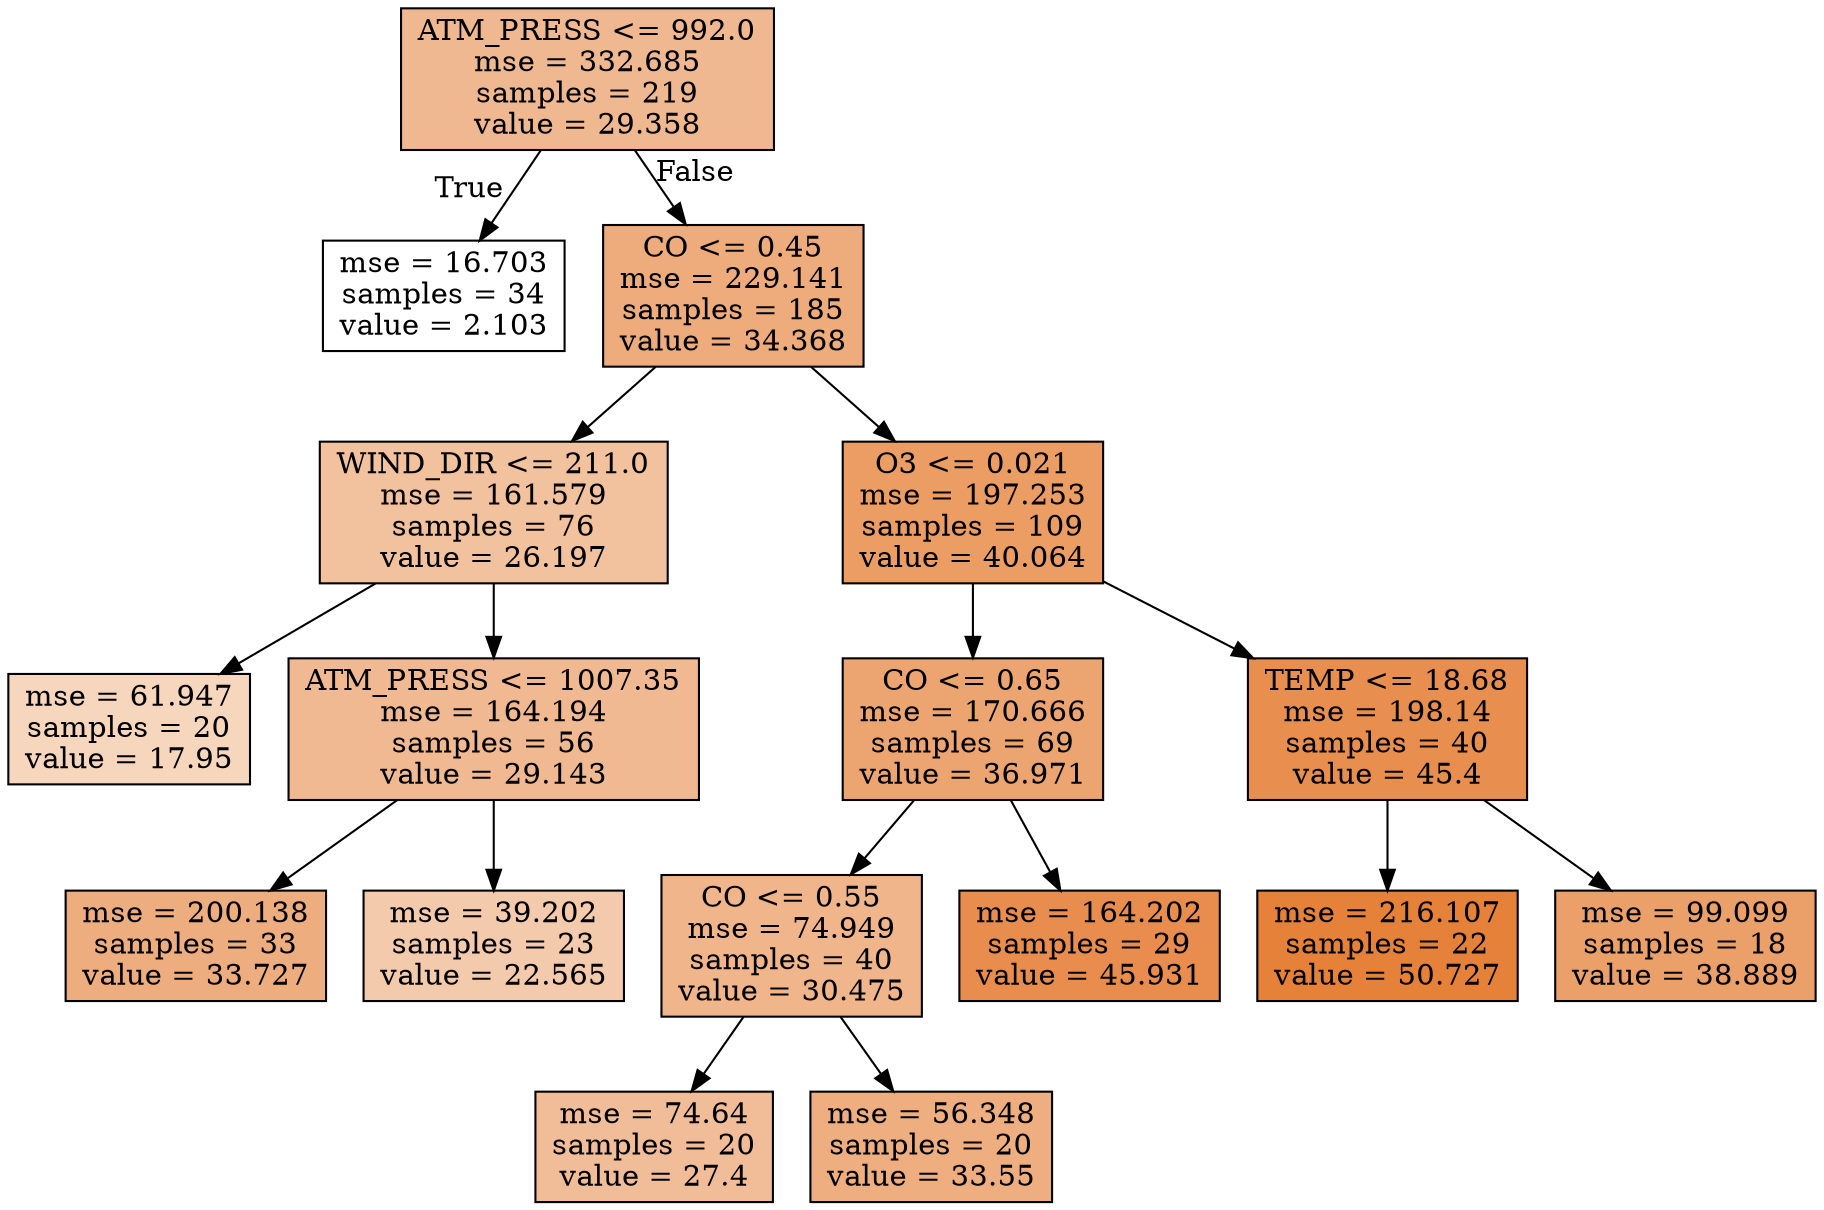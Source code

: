 digraph Tree {
node [shape=box, style="filled", color="black"] ;
0 [label="ATM_PRESS <= 992.0\nmse = 332.685\nsamples = 219\nvalue = 29.358", fillcolor="#f0b890"] ;
1 [label="mse = 16.703\nsamples = 34\nvalue = 2.103", fillcolor="#ffffff"] ;
0 -> 1 [labeldistance=2.5, labelangle=45, headlabel="True"] ;
2 [label="CO <= 0.45\nmse = 229.141\nsamples = 185\nvalue = 34.368", fillcolor="#eeab7c"] ;
0 -> 2 [labeldistance=2.5, labelangle=-45, headlabel="False"] ;
3 [label="WIND_DIR <= 211.0\nmse = 161.579\nsamples = 76\nvalue = 26.197", fillcolor="#f2c19d"] ;
2 -> 3 ;
4 [label="mse = 61.947\nsamples = 20\nvalue = 17.95", fillcolor="#f7d6be"] ;
3 -> 4 ;
5 [label="ATM_PRESS <= 1007.35\nmse = 164.194\nsamples = 56\nvalue = 29.143", fillcolor="#f1b991"] ;
3 -> 5 ;
6 [label="mse = 200.138\nsamples = 33\nvalue = 33.727", fillcolor="#eead7e"] ;
5 -> 6 ;
7 [label="mse = 39.202\nsamples = 23\nvalue = 22.565", fillcolor="#f4caac"] ;
5 -> 7 ;
8 [label="O3 <= 0.021\nmse = 197.253\nsamples = 109\nvalue = 40.064", fillcolor="#eb9d64"] ;
2 -> 8 ;
9 [label="CO <= 0.65\nmse = 170.666\nsamples = 69\nvalue = 36.971", fillcolor="#eca571"] ;
8 -> 9 ;
10 [label="CO <= 0.55\nmse = 74.949\nsamples = 40\nvalue = 30.475", fillcolor="#f0b58b"] ;
9 -> 10 ;
11 [label="mse = 74.64\nsamples = 20\nvalue = 27.4", fillcolor="#f1bd98"] ;
10 -> 11 ;
12 [label="mse = 56.348\nsamples = 20\nvalue = 33.55", fillcolor="#eeae7f"] ;
10 -> 12 ;
13 [label="mse = 164.202\nsamples = 29\nvalue = 45.931", fillcolor="#e88d4d"] ;
9 -> 13 ;
14 [label="TEMP <= 18.68\nmse = 198.14\nsamples = 40\nvalue = 45.4", fillcolor="#e88f4f"] ;
8 -> 14 ;
15 [label="mse = 216.107\nsamples = 22\nvalue = 50.727", fillcolor="#e58139"] ;
14 -> 15 ;
16 [label="mse = 99.099\nsamples = 18\nvalue = 38.889", fillcolor="#eba069"] ;
14 -> 16 ;
}